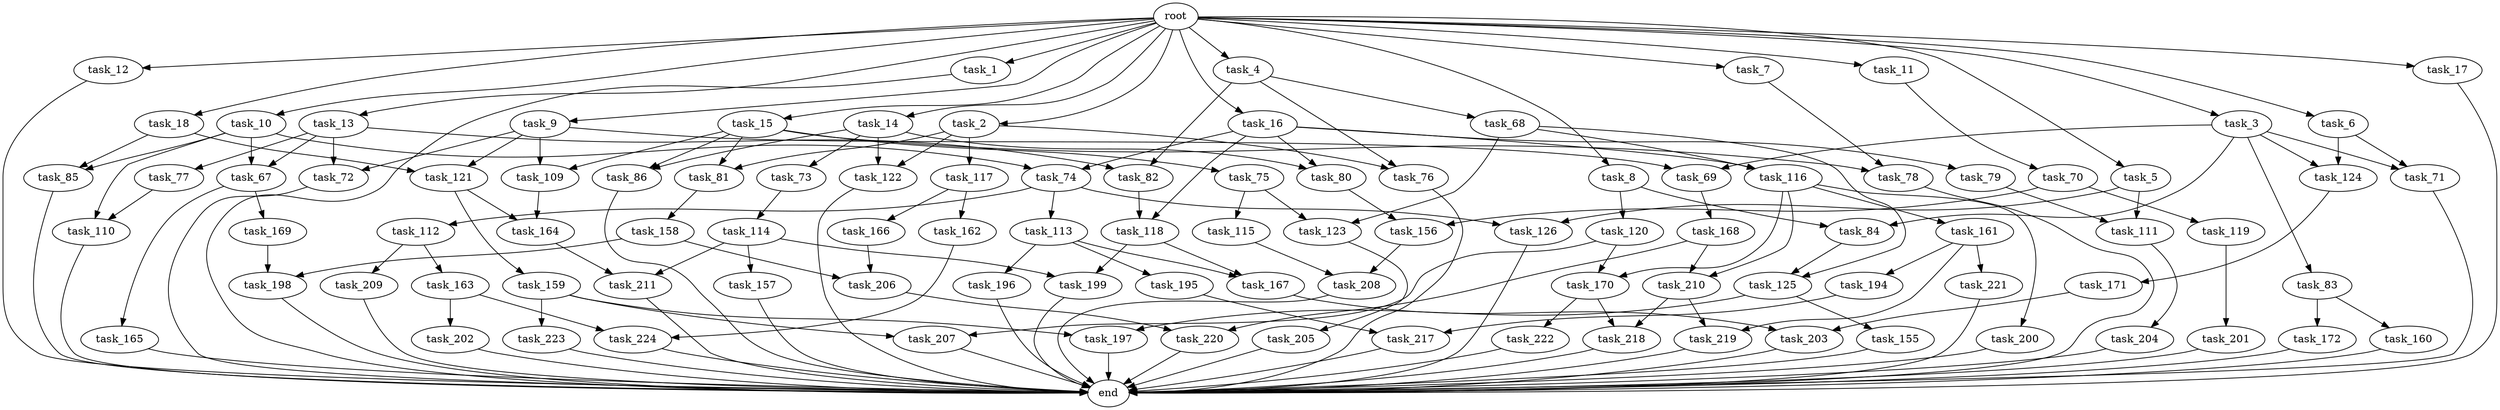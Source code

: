 digraph G {
  task_207 [size="1245540515.840000"];
  task_85 [size="936302870.528000"];
  task_16 [size="1.024000"];
  task_168 [size="77309411.328000"];
  task_115 [size="549755813.888000"];
  task_158 [size="34359738.368000"];
  task_125 [size="386547056.640000"];
  task_12 [size="1.024000"];
  task_172 [size="137438953.472000"];
  task_119 [size="549755813.888000"];
  task_111 [size="1408749273.088000"];
  task_110 [size="1408749273.088000"];
  task_113 [size="77309411.328000"];
  task_68 [size="34359738.368000"];
  task_166 [size="549755813.888000"];
  task_162 [size="549755813.888000"];
  task_6 [size="1.024000"];
  task_86 [size="446676598.784000"];
  task_84 [size="352187318.272000"];
  task_1 [size="1.024000"];
  task_2 [size="1.024000"];
  task_156 [size="687194767.360000"];
  task_13 [size="1.024000"];
  task_123 [size="858993459.200000"];
  task_79 [size="137438953.472000"];
  task_72 [size="523986010.112000"];
  task_200 [size="549755813.888000"];
  task_217 [size="455266533.376000"];
  root [size="0.000000"];
  task_202 [size="420906795.008000"];
  task_219 [size="1554778161.152000"];
  task_117 [size="137438953.472000"];
  task_7 [size="1.024000"];
  task_74 [size="996432412.672000"];
  task_118 [size="274877906.944000"];
  task_18 [size="1.024000"];
  task_220 [size="618475290.624000"];
  task_157 [size="137438953.472000"];
  task_198 [size="970662608.896000"];
  task_82 [size="249108103.168000"];
  task_203 [size="970662608.896000"];
  task_155 [size="137438953.472000"];
  task_77 [size="214748364.800000"];
  task_210 [size="858993459.200000"];
  task_195 [size="549755813.888000"];
  task_209 [size="420906795.008000"];
  task_11 [size="1.024000"];
  task_17 [size="1.024000"];
  task_4 [size="1.024000"];
  task_218 [size="1717986918.400000"];
  task_159 [size="34359738.368000"];
  task_112 [size="77309411.328000"];
  task_199 [size="171798691.840000"];
  task_83 [size="137438953.472000"];
  task_73 [size="309237645.312000"];
  task_76 [size="171798691.840000"];
  task_211 [size="996432412.672000"];
  task_208 [size="498216206.336000"];
  task_10 [size="1.024000"];
  task_81 [size="274877906.944000"];
  task_196 [size="549755813.888000"];
  task_14 [size="1.024000"];
  task_163 [size="420906795.008000"];
  task_122 [size="446676598.784000"];
  task_69 [size="446676598.784000"];
  task_223 [size="549755813.888000"];
  task_75 [size="137438953.472000"];
  task_121 [size="386547056.640000"];
  task_15 [size="1.024000"];
  task_169 [size="858993459.200000"];
  end [size="0.000000"];
  task_164 [size="455266533.376000"];
  task_167 [size="584115552.256000"];
  task_114 [size="858993459.200000"];
  task_70 [size="77309411.328000"];
  task_160 [size="137438953.472000"];
  task_78 [size="558345748.480000"];
  task_3 [size="1.024000"];
  task_170 [size="1245540515.840000"];
  task_71 [size="171798691.840000"];
  task_197 [size="687194767.360000"];
  task_201 [size="858993459.200000"];
  task_194 [size="695784701.952000"];
  task_109 [size="446676598.784000"];
  task_8 [size="1.024000"];
  task_126 [size="627065225.216000"];
  task_9 [size="1.024000"];
  task_120 [size="214748364.800000"];
  task_5 [size="1.024000"];
  task_124 [size="171798691.840000"];
  task_67 [size="1073741824.000000"];
  task_161 [size="549755813.888000"];
  task_80 [size="446676598.784000"];
  task_204 [size="309237645.312000"];
  task_165 [size="858993459.200000"];
  task_205 [size="137438953.472000"];
  task_224 [size="841813590.016000"];
  task_116 [size="446676598.784000"];
  task_222 [size="858993459.200000"];
  task_171 [size="77309411.328000"];
  task_221 [size="695784701.952000"];
  task_206 [size="687194767.360000"];

  task_207 -> end [size="1.000000"];
  task_85 -> end [size="1.000000"];
  task_16 -> task_74 [size="134217728.000000"];
  task_16 -> task_116 [size="134217728.000000"];
  task_16 -> task_80 [size="134217728.000000"];
  task_16 -> task_118 [size="134217728.000000"];
  task_16 -> task_79 [size="134217728.000000"];
  task_168 -> task_220 [size="301989888.000000"];
  task_168 -> task_210 [size="301989888.000000"];
  task_115 -> task_208 [size="411041792.000000"];
  task_158 -> task_198 [size="536870912.000000"];
  task_158 -> task_206 [size="536870912.000000"];
  task_125 -> task_197 [size="134217728.000000"];
  task_125 -> task_155 [size="134217728.000000"];
  task_12 -> end [size="1.000000"];
  task_172 -> end [size="1.000000"];
  task_119 -> task_201 [size="838860800.000000"];
  task_111 -> task_204 [size="301989888.000000"];
  task_110 -> end [size="1.000000"];
  task_113 -> task_195 [size="536870912.000000"];
  task_113 -> task_167 [size="536870912.000000"];
  task_113 -> task_196 [size="536870912.000000"];
  task_68 -> task_116 [size="301989888.000000"];
  task_68 -> task_123 [size="301989888.000000"];
  task_68 -> task_125 [size="301989888.000000"];
  task_166 -> task_206 [size="134217728.000000"];
  task_162 -> task_224 [size="411041792.000000"];
  task_6 -> task_71 [size="33554432.000000"];
  task_6 -> task_124 [size="33554432.000000"];
  task_86 -> end [size="1.000000"];
  task_84 -> task_125 [size="75497472.000000"];
  task_1 -> end [size="1.000000"];
  task_2 -> task_81 [size="134217728.000000"];
  task_2 -> task_76 [size="134217728.000000"];
  task_2 -> task_117 [size="134217728.000000"];
  task_2 -> task_122 [size="134217728.000000"];
  task_156 -> task_208 [size="75497472.000000"];
  task_13 -> task_82 [size="209715200.000000"];
  task_13 -> task_72 [size="209715200.000000"];
  task_13 -> task_67 [size="209715200.000000"];
  task_13 -> task_77 [size="209715200.000000"];
  task_123 -> task_205 [size="134217728.000000"];
  task_79 -> task_111 [size="838860800.000000"];
  task_72 -> end [size="1.000000"];
  task_200 -> end [size="1.000000"];
  task_217 -> end [size="1.000000"];
  root -> task_2 [size="1.000000"];
  root -> task_7 [size="1.000000"];
  root -> task_5 [size="1.000000"];
  root -> task_11 [size="1.000000"];
  root -> task_10 [size="1.000000"];
  root -> task_16 [size="1.000000"];
  root -> task_4 [size="1.000000"];
  root -> task_17 [size="1.000000"];
  root -> task_3 [size="1.000000"];
  root -> task_13 [size="1.000000"];
  root -> task_18 [size="1.000000"];
  root -> task_9 [size="1.000000"];
  root -> task_6 [size="1.000000"];
  root -> task_14 [size="1.000000"];
  root -> task_8 [size="1.000000"];
  root -> task_12 [size="1.000000"];
  root -> task_15 [size="1.000000"];
  root -> task_1 [size="1.000000"];
  task_202 -> end [size="1.000000"];
  task_219 -> end [size="1.000000"];
  task_117 -> task_166 [size="536870912.000000"];
  task_117 -> task_162 [size="536870912.000000"];
  task_7 -> task_78 [size="411041792.000000"];
  task_74 -> task_113 [size="75497472.000000"];
  task_74 -> task_112 [size="75497472.000000"];
  task_74 -> task_126 [size="75497472.000000"];
  task_118 -> task_167 [size="33554432.000000"];
  task_118 -> task_199 [size="33554432.000000"];
  task_18 -> task_121 [size="75497472.000000"];
  task_18 -> task_85 [size="75497472.000000"];
  task_220 -> end [size="1.000000"];
  task_157 -> end [size="1.000000"];
  task_198 -> end [size="1.000000"];
  task_82 -> task_118 [size="134217728.000000"];
  task_203 -> end [size="1.000000"];
  task_155 -> end [size="1.000000"];
  task_77 -> task_110 [size="536870912.000000"];
  task_210 -> task_219 [size="838860800.000000"];
  task_210 -> task_218 [size="838860800.000000"];
  task_195 -> task_217 [size="411041792.000000"];
  task_209 -> end [size="1.000000"];
  task_11 -> task_70 [size="75497472.000000"];
  task_17 -> end [size="1.000000"];
  task_4 -> task_68 [size="33554432.000000"];
  task_4 -> task_76 [size="33554432.000000"];
  task_4 -> task_82 [size="33554432.000000"];
  task_218 -> end [size="1.000000"];
  task_159 -> task_207 [size="536870912.000000"];
  task_159 -> task_197 [size="536870912.000000"];
  task_159 -> task_223 [size="536870912.000000"];
  task_112 -> task_163 [size="411041792.000000"];
  task_112 -> task_209 [size="411041792.000000"];
  task_199 -> end [size="1.000000"];
  task_83 -> task_160 [size="134217728.000000"];
  task_83 -> task_172 [size="134217728.000000"];
  task_73 -> task_114 [size="838860800.000000"];
  task_76 -> end [size="1.000000"];
  task_211 -> end [size="1.000000"];
  task_208 -> end [size="1.000000"];
  task_10 -> task_74 [size="838860800.000000"];
  task_10 -> task_67 [size="838860800.000000"];
  task_10 -> task_85 [size="838860800.000000"];
  task_10 -> task_110 [size="838860800.000000"];
  task_81 -> task_158 [size="33554432.000000"];
  task_196 -> end [size="1.000000"];
  task_14 -> task_80 [size="301989888.000000"];
  task_14 -> task_86 [size="301989888.000000"];
  task_14 -> task_73 [size="301989888.000000"];
  task_14 -> task_122 [size="301989888.000000"];
  task_163 -> task_202 [size="411041792.000000"];
  task_163 -> task_224 [size="411041792.000000"];
  task_122 -> end [size="1.000000"];
  task_69 -> task_168 [size="75497472.000000"];
  task_223 -> end [size="1.000000"];
  task_75 -> task_115 [size="536870912.000000"];
  task_75 -> task_123 [size="536870912.000000"];
  task_121 -> task_159 [size="33554432.000000"];
  task_121 -> task_164 [size="33554432.000000"];
  task_15 -> task_81 [size="134217728.000000"];
  task_15 -> task_75 [size="134217728.000000"];
  task_15 -> task_78 [size="134217728.000000"];
  task_15 -> task_86 [size="134217728.000000"];
  task_15 -> task_109 [size="134217728.000000"];
  task_169 -> task_198 [size="411041792.000000"];
  task_164 -> task_211 [size="838860800.000000"];
  task_167 -> task_203 [size="411041792.000000"];
  task_114 -> task_157 [size="134217728.000000"];
  task_114 -> task_199 [size="134217728.000000"];
  task_114 -> task_211 [size="134217728.000000"];
  task_70 -> task_119 [size="536870912.000000"];
  task_70 -> task_156 [size="536870912.000000"];
  task_160 -> end [size="1.000000"];
  task_78 -> end [size="1.000000"];
  task_3 -> task_71 [size="134217728.000000"];
  task_3 -> task_84 [size="134217728.000000"];
  task_3 -> task_83 [size="134217728.000000"];
  task_3 -> task_124 [size="134217728.000000"];
  task_3 -> task_69 [size="134217728.000000"];
  task_170 -> task_218 [size="838860800.000000"];
  task_170 -> task_222 [size="838860800.000000"];
  task_71 -> end [size="1.000000"];
  task_197 -> end [size="1.000000"];
  task_201 -> end [size="1.000000"];
  task_194 -> task_217 [size="33554432.000000"];
  task_109 -> task_164 [size="411041792.000000"];
  task_8 -> task_120 [size="209715200.000000"];
  task_8 -> task_84 [size="209715200.000000"];
  task_126 -> end [size="1.000000"];
  task_9 -> task_69 [size="301989888.000000"];
  task_9 -> task_72 [size="301989888.000000"];
  task_9 -> task_121 [size="301989888.000000"];
  task_9 -> task_109 [size="301989888.000000"];
  task_120 -> task_207 [size="679477248.000000"];
  task_120 -> task_170 [size="679477248.000000"];
  task_5 -> task_111 [size="536870912.000000"];
  task_5 -> task_126 [size="536870912.000000"];
  task_124 -> task_171 [size="75497472.000000"];
  task_67 -> task_165 [size="838860800.000000"];
  task_67 -> task_169 [size="838860800.000000"];
  task_161 -> task_219 [size="679477248.000000"];
  task_161 -> task_221 [size="679477248.000000"];
  task_161 -> task_194 [size="679477248.000000"];
  task_80 -> task_156 [size="134217728.000000"];
  task_204 -> end [size="1.000000"];
  task_165 -> end [size="1.000000"];
  task_205 -> end [size="1.000000"];
  task_224 -> end [size="1.000000"];
  task_116 -> task_200 [size="536870912.000000"];
  task_116 -> task_210 [size="536870912.000000"];
  task_116 -> task_161 [size="536870912.000000"];
  task_116 -> task_170 [size="536870912.000000"];
  task_222 -> end [size="1.000000"];
  task_171 -> task_203 [size="536870912.000000"];
  task_221 -> end [size="1.000000"];
  task_206 -> task_220 [size="301989888.000000"];
}
